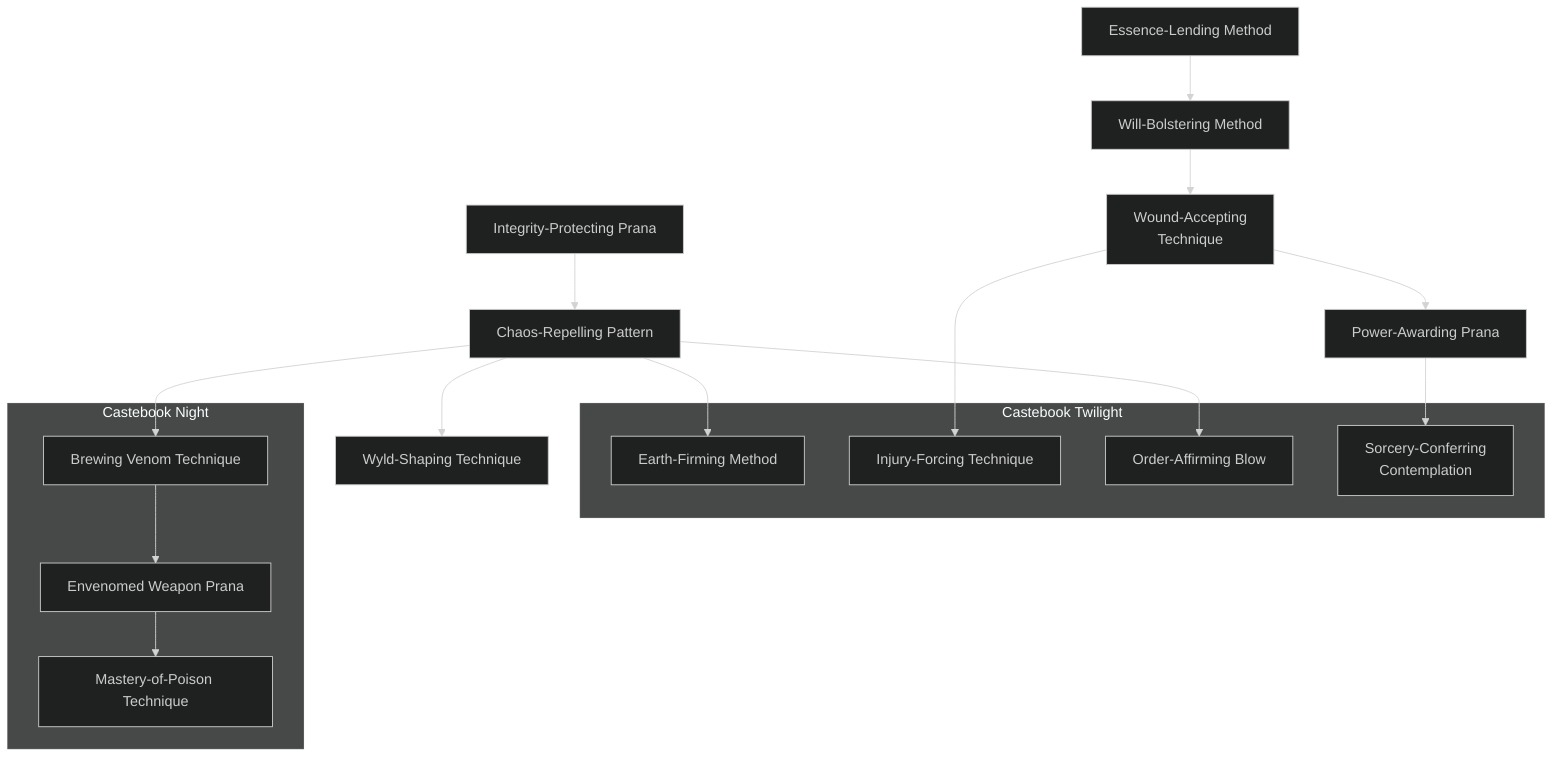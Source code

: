 ---
config:
  theme: dark
---

flowchart TD

    integrity_protecting_prana[Integrity-Protecting Prana]
    click integrity_protecting_prana callback "
        Integrity-Protecting Prana<br>
        <br>
        Cost: 5 motes, 1 Willpower<br>
        Duration: One day<br>
        Type: Simple<br>
        Minimum Lore: 1<br>
        Minimum Essence: 1<br>
        Prerequisite Charms: None<br>
        <br>
        Exposure to Wyld energies can cause hallucinations,
        psychological dependency, insanity and even terrible mutations.
        Through the use of this Charm, the character makes her
        person proof against the influence of Wyld energies. While
        the Charm is in effect, her mind and body cannot be warped
        or twisted by the power of the Wyld. Note that, while the
        character's shape and sanity are protected, her body can still
        be torn asunder by Wyld-spawned phenomenon; the whirling
        walls of fire and thunder and the 100-headed snake
        monsters with burning chalcedony eyes are quite real.<br>
        Similarly, her possessions are vulnerable, though the
        protective effect of the Charm does seem to spill over to them
        slightly. A character's sword will turn into a snake that hisses
        and slithers off rather than an asp that bites her hand, and her
        armor will suddenly become gossamer spiderwebs rather than
        sheets of rotting gristle full of carnivorous maggots.
        "

    chaos_repelling_pattern[Chaos-Repelling Pattern]
    integrity_protecting_prana --> chaos_repelling_pattern
    click chaos_repelling_pattern callback "
        Chaos-Repelling Pattern<br>
        <br>
        Cost: 10 motes, 1 Willpower<br>
        Duration: One hour<br>
        Type: Simple<br>
        Minimum Lore: 3<br>
        Minimum Essence: 2<br>
        Prerequisite Charms: Integrity-Protecting Prana<br>
        <br>
        Through the use of this Charm, the character protects
        his possessions from the warping influence of the Wyld.
        While the Charm lasts, the character and his goods (an
        amount which can equal a fully laden horse if the character
        is mounted) can sojourn in even the most fluid areas of the
        Wyld without worry that they will suddenly become something
        other than what they currently are.<br>
        Note again that Wyld-spawned phenomenon are not
        warded against, though the Charm makes certain sorts of
        mishaps (falling into the sky, having the ground suddenly
        open up to become a pit of mechanical alligators) quite
        unlikely. The character may be blasted asunder or eaten
        and digested, but up and down will continue to mean the
        same thing, and his feet will tend to always land on a stable,
        solid object of some sort. Any character trying to lead a
        horse into a deep Wyld area had better have the Spirit-Steadying
        Assurances Charm or something similar.
        "

    wyld_shaping_technique[Wyld-Shaping Technique]
    chaos_repelling_pattern --> wyld_shaping_technique
    click wyld_shaping_technique callback "
        Wyld-Shaping Technique<br>
        <br>
        Cost: 20 motes, 1 Willpower<br>
        Duration: Instant<br>
        Type: Simple<br>
        Minimum Lore: 5<br>
        Minimum Essence: 3<br>
        Prerequisite Charms: Chaos-Repelling Pattern<br>
        <br>
        There are few of their abilities that the Exalted fear
        using. They are, after all, the anointed of the gods. They do
        not command Essence, it flows to match their desire. Even
        the most serious sorts of negligence or mistakes are only
        likely to lead to wild mood swings and misbehavior, not a
        grisly death. But even in the days of the Old Realm, the
        most powerful Solar Exalted used this Charm sparingly.<br>
        A character using this Charm can shape the primordial
        chaos, the inchoate precursor of reality, to his whim.
        Obviously, this Charm does not work in areas where the
        fabric of reality is already set — it must be used in the
        deepest, most fluid Wyld zones or else at the edge of the
        world, forcing shape into the teeth of the howling storm.<br>
        To activate this Charm, the character sets foot in the
        unformed substance of reality and wills it to take shape as he
        commands. The player rolls his character's Essence. Wyld-
        Shaping Technique is an extended action, with the cost of the
        Charm paid for each roll. The number of successes required is
        up to the Storyteller. The character can create nearly any-
        thing — a Demesne, a giant factory that produces golem
        warriors, a bag of diamonds as big as potatoes — but the larger
        and more powerful the thing he wishes to create, the more
        successes the player must roll. A single success would create
        a bag of diamonds or a talent of gold, while three successes
        would create a Demesne, a keep or a talent of one of the Five
        Magical Materials. Five successes would create a fortress, an
        enchanted forest complete with magical inhabitants or the
        aforementioned manufactory for golem warriors.<br>
        If the player botches at any time, horrible side effects result
        as reality shapes to the character's subconscious whims. It may
        take the shape of his fears or simply coalesce in some horrifically
        wrong fashion - the specifics are up to the Storyteller. They
        are rarely pleasant and often worse than fatal.<br>
        Objects created in this fashion are freshly minted. Lacking
        roots in reality, they are more subject to the gnawing of chaos
        than other items. This instability is really only a problem for
        large structures such as fortresses and cities - if such places are
        left unpeopled and not made part of the complex interplay of
        contact that makes up existence, they will slowly dissolve back
        into the chaos from which they sprang.
        "

    essence_lending_method[Essence-Lending Method]
    click essence_lending_method callback "
        Essence-Lending Method<br>
        <br>
        Cost: 3 motes<br>
        Duration: Instant<br>
        Type: Simple<br>
        Minimum Lore: 1<br>
        Minimum Essence: 1<br>
        Prerequisite Charms: None<br>
        <br>
        No Exalted is an island. Through the use of this Charm, a
        character can transfer Essence motes to another character. Touse
        this Charm, the character must spend a turn in skin-to-skin
        contact with the target and burn 3 motes of Essence to power the
        Charm. She may then transfer to the target motes of Essence
        equal to 3 x her permanent Essence score. This Essence may not
        cause the target's Essence pool to rise above its normal maximum.
        If the target cannot accept all the transferred Essence, then the
        excess dissipates harmlessly. Characters may activate this Charm
        over successive turns to transfer large quantities of Essence but
        must pay the 3 motes for each turn the Charm is in use.
        "

    will_bolstering_method[Will-Bolstering Method]
    essence_lending_method --> will_bolstering_method
    click will_bolstering_method callback "
        Will-Bolstering Method<br>
        <br>
        Cost: 5 motes, 1 Willpower<br>
        Duration: Instant<br>
        Type: Simple<br>
        Minimum Lore: 2<br>
        Minimum Essence: 2<br>
        Prerequisite Charms: Essence-Lending Method<br>
        <br>
        Exalted can share more than simple power. The touch
        of a Solar can bring new strength to the downcast heart and
        new courage to the terrified. To use this Charm, the
        character must be in skin-to-skin contact with the target
        for a turn and must spend the Essence and Willpower to
        power the Charm. The character may then transfer a
        number of points of temporary Willpower to the target
        equal to the highest Virtue that the two of them share.<br>
        For Example: Dace is transferring Willpower to Swan.
        Dace has Valor 4, Conviction 2, Compassion 3, Temperance
        2. Swan has Valor 3, Conviction 2, Compassion 2, Temperance
        3. Dace can transfer up to three points of Temporary
        Willpower to Swan, one for each dot they share in Valor.<br>
        As with Essence-Lending Method, above, the Will-Bolstering
        Method cannot cause a character's temporary Willpower
        to rise above its normal maximum. Excess points are wasted.
        "

    wound_accepting_technique[Wound-Accepting<br>Technique]
    will_bolstering_method --> wound_accepting_technique
    click wound_accepting_technique callback "
        Wound-Accepting Technique<br>
        <br>
        Cost: 3 motes per health level, 1 Willpower<br>
        Duration: Instant<br>
        Type: Simple<br>
        Minimum Lore: 3<br>
        Minimum Essence: 2<br>
        Prerequisite Charms: Will-Bolstering Method<br>
        <br>
        Through the use of this Charm, the Exalted can give the
        gift of his very life energy. The character must be in skin-to-skin
        contact with the target for a turn and must spend a point of
        temporary Willpower and the appropriate amount of Essence.
        The Exalted using the Charm immediately takes a number of
        health levels of bashing damage, and the target of the Charm
        immediately heals a like number of levels of bashing or lethal
        damage. Exalted cannot share more health levels than the
        lower of the two character's Staminas. This Charm cannot heal
        aggravated damage, nor can it cause a character to gain more
        health levels than she would normally have. Exalted can, in
        fact, kill themselves through the use of this Charm.
        "

    power_awarding_prana[Power-Awarding Prana]
    wound_accepting_technique --> power_awarding_prana
    click power_awarding_prana callback "
        Power-Awarding Prana<br>
        <br>
        Cost: 5 mote, 1 Willpower, 1 experience point<br>
        Duration: One day<br>
        Type: Simple<br>
        Minimum Lore: 5<br>
        Minimum Essence: 3<br>
        Prerequisite Charms: Wound-Accepting Technique<br>
        <br>
        Through the use of this Charm, the Exalted can lend some
        of her power to a normal mortal recipient. For each point of the
        loaning character's Essence, he can loan one Charm to the
        target. The target must have the appropriate minimum Ability
        to use the Charm, and if the Charms lent have prerequisite
        Charms, then the target must be lent those as well. The Charms
        draw directly on the Essence of the Exalted who lent them, but
        the recipient must pay any non-Essence costs. While the
        Charms are lent, the Exalted cannot use them. The Exalted can
        end the effect of this Charm and recall her power at any time.
        During the First Age, Exalted often used this ability to bolster
        their lictors and pages for important tasks.
        "

    subgraph Castebook Twilight
        direction TB
        earth_firming_method[Earth-Firming Method]
        click earth_firming_method callback "
            Earth-Firming Method<br>
            <br>
            Cost: 15 motes, 1 Willpower<br>
            Duration: One day<br>
            Type: Simple<br>
            Minimum Lore: 4<br>
            Minimum Essence: 2<br>
            Prerequisite Charms: Chaos-Repelling Pattern<br>
            <br>
            With this Charm, an Exalted can protect a large area
            from the ravages of the Wyld for a single day. While it lasts,
            the earth and vegetation within the warded area, together
            with any living beings present inside it, will not be affected
            by the Wyld's changes, and the air will remain breathable
            and safe. The Solar paces around the area that he wishes to
            ward (which may not have more than a five yard radius per
            dot of permanent Essence that he has) and invokes the
            Charm. Unfortunately, although the contents of the area
            will be safe from change, faeries or Wyld-mutated beings
            are not prevented from entering the protected area.
            "

        injury_forcing_technique[Injury-Forcing Technique]
        click injury_forcing_technique callback "
            Injury-Forcing Technique<br>
            <br>
            Cost: 5 motes per health level, 1 Willpower<br>
            Duration: Instant<br>
            Type: Simple<br>
            Minimum Lore: 4<br>
            Minimum Essence: 2<br>
            Prerequisite Charms: Wound-Accepting Technique<br>
            <br>
            With this Charm, an Exalt may transfer his current
            injuries to another person. The character must be in skin-to-skin
            contact with the target of the Charm for a turn, and
            his player must spend a point of temporary Willpower and
            the appropriate amount of Essence. The Exalt's wounds
            close up and heal on his own body, while appearing at the
            same time on that of the subject. The Solar using the
            Charm immediately heals a number of health levels of
            bashing or lethal damage, and the target of the Charm
            immediately takes a like number of levels of bashing
            damage. The maximum number of health levels transfer-
            able is the lower of the two characters' Staminas. This
            Charm cannot be used to transfer aggravated damage:
            However, it is quite possible to kill somebody with it. It can
            be used in combat, but it requires that the character have
            concluded a successful grab or clinch maneuver and have
            the target trapped at the time the Charm is used.
            "

        order_affirming_blow[Order-Affirming Blow]
        click order_affirming_blow callback "
            Order-Affirming Blow<br>
            <br>
            Cost: 15 motes, 1 Willpower<br>
            Duration: Instant<br>
            Type: Simple<br>
            Minimum Lore: 5<br>
            Minimum Essence: 4<br>
            Prerequisite Charms: Chaos-Repelling Pattern<br>
            <br>
            By means of this Charm, an Exalt can use his singular
            knowledge of both chaos and order to restore a Wyld-corrupted
            living creature or object. By placing his hands
            upon the target and focusing his will, the Solar can restore
            it to its original physical and mental state. However, any
            time that has passed will be taken into account: The target
            of the Charm will be restored to his appropriate age and
            may age significantly if the Wyld has preserved him from
            the passing years. For a full day after this Charm has been
            used, the target is immune to the effects of the Wyld:
            However, if he remains in Wyld areas after that time, he
            will once again be subject to its changes and may eventually
            be returned to his previous altered form. Note that this
            Charm does nothing to cure Wyld addiction - exposure
            to the energies of the madlands is still pleasurable.
            "

        sorcery_conferring_contemplation[Sorcery-Conferring<br>Contemplation]
        click sorcery_conferring_contemplation callback "
            Sorcery-Conferring Contemplation<br>
            <br>
            Cost: 10 motes, 1 Willpower, 1 experience point<br>
            Duration: Instant<br>
            Type: Simple<br>
            Minimum Lore: 6<br>
            Minimum Essence: 6<br>
            Prerequisite Charms: Power-Awarding Prana<br>
            <br>
            By means of this Charm, a character can lend one of
            her spells to another Exalted sorcerer. For each dot of the
            loaning character's Essence, she can lend a spell for one
            use. The recipient must have the appropriate Sorcery
            Charm to be able to use the spell. These spells draw directly
            on the Essence of the Exalted who lent them, but the
            recipient must pay any non-Essence costs - for example
            the Willpower to activate the appropriate Sorcery Charm.<br>
            The Solar is still able to use these spells while the
            Charm is in effect, but as soon as the recipient has cast any
            of them as many times as the lending character has
            permanent Essence, the recipient loses the ability to cast
            that particular spell again. Use of this Charm does not aid
            in the study of the spell — it merely imprints the spell on
            the target, giving him the ability to use it once per dot of
            the lending character's Essence. Powerful Solars often
            used this ability to empower lesser minions — particularly
            the Dragon-Blooded - for particular missions.
            "
    end

    chaos_repelling_pattern --> earth_firming_method
    wound_accepting_technique --> injury_forcing_technique
    chaos_repelling_pattern --> order_affirming_blow
    power_awarding_prana --> sorcery_conferring_contemplation

    subgraph Castebook Night
        brewing_venom_technique[Brewing Venom Technique]
        click brewing_venom_technique callback "
        Brewing Venom Technique<br>
        <br>
        Cost: 4 motes, 1 willpower, 1 health level per pot created<br>
        Duration: One week<br>
        Type: Simple<br>
        Minimum Lore: 4<br>
        Minimum Essence: 3<br>
        Prerequisite Charms: Chaos-Repelling Pattern<br>
        <br>
        The Exalt must spend an entire scene (30 minutes)
        boiling a small pot of water. During this time, she meditates
        and focuses her Essence into the water, transforming
        it into a deadly poison. The difficulty of the Stamina +
        Resistance roll to avoid the poison and the penalty it
        causes are both equal to the character's Lore Ability score.
        This penalty persists for a number of minutes equal to the
        character's permanent Essence.<br>
        The damage done if the victim's player succeeds in
        making a successful Stamina + Resistance roll is equal to
        half of the brewing character's Lore (round up), and the
        damage done by the poison if the victim's player fails the
        roll is equal to twice the brewing character's Lore.<br>
        At the character's choice, the poison brewed can
        either bẻ a deadly toxin that does lethal damage or a
        powerful narcotic that only does bashing damage. Either
        poison must be ingested or delivered via a weapon to be
        effective Each pot made contains poison enough to
        envenom a dozen weapons or to poison a large meal. The
        poison is odorless, tasteless and colorless, requiring a
        Perception + Awareness roll of a difficulty equal to the
        brewing character's Essence to detect.<br>
        Like all other weapon venoms, each dose of poison
        can only be used against a single target. Once it has been
        used, the poison must be applied to the weapon again to
        be effective. The poison transforms back into harmless
        water after a week. Each batch must be brewed as either
        a thick weapon venom or an ingested venom that is as
        thin as water. Charms such as Poison-Resisting Medita-
        tion and Immunity to Everything Technique affect this
        poison normally.
        "

        envenomed_weapon_prana[Envenomed Weapon Prana]
        click envenomed_weapon_prana callback "
            Envenomed Weapon Prana<br>
            <br>
            Cost: 6 motes, 1 Willpower, 1 health level<br>
            Duration: One day<br>
            Type: Simple<br>
            Minimum Lore: 4<br>
            Minimum Essence: 3<br>
            Prerequisite Charms: Brewing Venom Technique<br>
            <br>
            With a seemingly harmless touch, the character can
            envenom a single weapon, a single plate of food or a
            goblet of wine. The difficulty to resist the poison and the
            penalty and damage for the poison are all the same as for
            Brewing Venom Technique. At the character's option,
            the poison brewed can either be a deadly toxin that does
            lethal damage or a powerful narcotic that only does
            bashing damage. Either poison must be ingested or enter
            a wound to be effective. The poison is odorless, tasteless
            and colorless. The poison lingers in the drink or the
            weapon for the next full day — after this time, it
            dissipates harmlessly. This Charm cannot be used to
            poison food or drink in the same turn that it is consumed
            or to envenom a weapon in the same turn that it is being
            used to strike a target.
            "

        mastery_of_poison_technique[Mastery-of-Poison Technique]
        click mastery_of_poison_technique callback "
            Mastery-of-Poison Technique<br>
            <br>
            Cost: 10 motes, 1 Willpower, 1 health level<br>
            Duration: Instant<br>
            Type: Reflexive<br>
            Minimum Lore: 5<br>
            Minimum Essence: 3<br>
            Prerequisite Charms: Envenomed Weapon Prana<br>
            <br>
            The character can use this Charm to either envenom
            a single weapon on the same turn that it is used to strike
            a target or to poison a single plate of food or goblet of
            drink. Also, the character may poison a weapon, food or
            drink that is up to one yard per point of permanent
            Essence away. The difficulty to resist the poison and the
            penalty and damage for the poison are all the same as for
            Brewing Venom Technique. At the character's choice,
            the poison brewed can either be a deadly toxin the does
            lethal damage or a powerful narcotic that only does
            bashing damage. Either poison must be ingested or enter
            a wound to be effective. The poison is odorless, tasteless
            and colorless. The poison lingers on the drink or the
            weapon for the next full scene — after this time; it
            harmlessly dissipates.
            "
    end

    chaos_repelling_pattern --> brewing_venom_technique
    brewing_venom_technique --> envenomed_weapon_prana
    envenomed_weapon_prana --> mastery_of_poison_technique